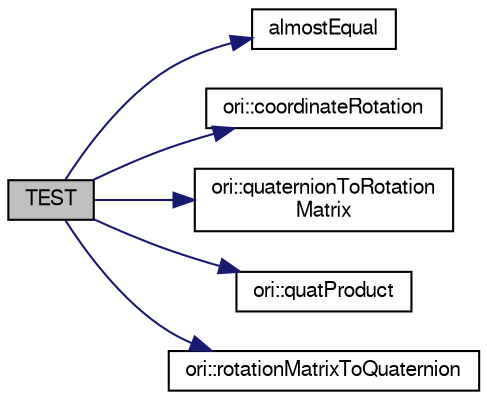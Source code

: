 digraph "TEST"
{
  edge [fontname="FreeSans",fontsize="10",labelfontname="FreeSans",labelfontsize="10"];
  node [fontname="FreeSans",fontsize="10",shape=record];
  rankdir="LR";
  Node1 [label="TEST",height=0.2,width=0.4,color="black", fillcolor="grey75", style="filled", fontcolor="black"];
  Node1 -> Node2 [color="midnightblue",fontsize="10",style="solid",fontname="FreeSans"];
  Node2 [label="almostEqual",height=0.2,width=0.4,color="black", fillcolor="white", style="filled",URL="$de/dda/_math_utilities_8h.html#aa06ec79f1e3170ea41b58ffbf35b9fb6"];
  Node1 -> Node3 [color="midnightblue",fontsize="10",style="solid",fontname="FreeSans"];
  Node3 [label="ori::coordinateRotation",height=0.2,width=0.4,color="black", fillcolor="white", style="filled",URL="$da/d9b/namespaceori.html#a537b8d0769c03e4cd8ef2b9a9dc8a760"];
  Node1 -> Node4 [color="midnightblue",fontsize="10",style="solid",fontname="FreeSans"];
  Node4 [label="ori::quaternionToRotation\lMatrix",height=0.2,width=0.4,color="black", fillcolor="white", style="filled",URL="$da/d9b/namespaceori.html#af88fa91d686c646d41f9b747a6bc90f0"];
  Node1 -> Node5 [color="midnightblue",fontsize="10",style="solid",fontname="FreeSans"];
  Node5 [label="ori::quatProduct",height=0.2,width=0.4,color="black", fillcolor="white", style="filled",URL="$da/d9b/namespaceori.html#a89494866325446c634184782e56113ff"];
  Node1 -> Node6 [color="midnightblue",fontsize="10",style="solid",fontname="FreeSans"];
  Node6 [label="ori::rotationMatrixToQuaternion",height=0.2,width=0.4,color="black", fillcolor="white", style="filled",URL="$da/d9b/namespaceori.html#a73c3872af6870d856cedd662856fcaea"];
}
